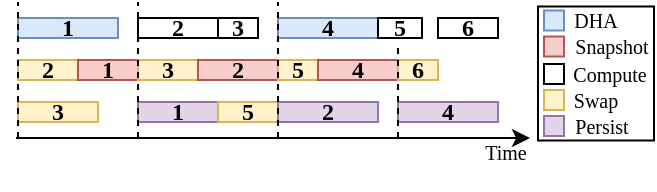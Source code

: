 <mxfile version="24.7.2" type="github">
  <diagram name="第 1 页" id="6jmwY03XSO3npQRhQJKJ">
    <mxGraphModel dx="810" dy="458" grid="1" gridSize="10" guides="1" tooltips="1" connect="1" arrows="1" fold="1" page="1" pageScale="1" pageWidth="827" pageHeight="1169" math="0" shadow="0">
      <root>
        <mxCell id="0" />
        <mxCell id="1" parent="0" />
        <mxCell id="NZZuno2mVVYI2pTD-jRh-1" value="" style="rounded=0;whiteSpace=wrap;html=1;" parent="1" vertex="1">
          <mxGeometry x="548" y="134.25" width="58" height="67" as="geometry" />
        </mxCell>
        <mxCell id="5TXTgct5jN2t5OzSRrQ--1" value="1" style="whiteSpace=wrap;fillColor=#dae8fc;fontSize=12;fillStyle=auto;strokeWidth=1;strokeColor=#6c8ebf;fontFamily=Times New Roman;fontStyle=1" parent="1" vertex="1">
          <mxGeometry x="288" y="140" width="50" height="10" as="geometry" />
        </mxCell>
        <mxCell id="5TXTgct5jN2t5OzSRrQ--2" value="2" style="whiteSpace=wrap;fontSize=12;fontFamily=Times New Roman;fontStyle=1" parent="1" vertex="1">
          <mxGeometry x="348" y="140" width="40" height="10" as="geometry" />
        </mxCell>
        <mxCell id="5TXTgct5jN2t5OzSRrQ--3" value="4" style="whiteSpace=wrap;fillColor=#dae8fc;fontSize=12;fontFamily=Times New Roman;fontStyle=1;strokeColor=#6c8ebf;" parent="1" vertex="1">
          <mxGeometry x="418" y="140" width="50" height="10" as="geometry" />
        </mxCell>
        <mxCell id="5TXTgct5jN2t5OzSRrQ--5" value="2" style="whiteSpace=wrap;fillColor=#fff2cc;fontSize=12;fontFamily=Times New Roman;fontStyle=1;strokeColor=#d6b656;" parent="1" vertex="1">
          <mxGeometry x="288" y="161" width="30" height="10" as="geometry" />
        </mxCell>
        <mxCell id="5TXTgct5jN2t5OzSRrQ--8" value="1" style="whiteSpace=wrap;fillColor=#f8cecc;fontSize=12;fontFamily=Times New Roman;fontStyle=1;strokeColor=#b85450;" parent="1" vertex="1">
          <mxGeometry x="318" y="161" width="30" height="10" as="geometry" />
        </mxCell>
        <mxCell id="5TXTgct5jN2t5OzSRrQ--21" value="" style="whiteSpace=wrap;html=1;aspect=fixed;fillColor=#f8cecc;fontFamily=Times New Roman;strokeColor=#b85450;" parent="1" vertex="1">
          <mxGeometry x="551" y="149.25" width="10" height="10" as="geometry" />
        </mxCell>
        <mxCell id="5TXTgct5jN2t5OzSRrQ--26" value="&lt;span style=&quot;font-size: 10px;&quot;&gt;Snapshot&lt;/span&gt;" style="text;html=1;align=center;verticalAlign=middle;whiteSpace=wrap;rounded=0;fontFamily=Times New Roman;" parent="1" vertex="1">
          <mxGeometry x="565" y="149.25" width="40" height="10" as="geometry" />
        </mxCell>
        <mxCell id="5TXTgct5jN2t5OzSRrQ--28" value="3" style="whiteSpace=wrap;fillColor=#fff2cc;fontSize=12;fontFamily=Times New Roman;fontStyle=1;strokeColor=#d6b656;" parent="1" vertex="1">
          <mxGeometry x="348" y="161" width="30" height="10" as="geometry" />
        </mxCell>
        <mxCell id="5TXTgct5jN2t5OzSRrQ--29" value="1" style="whiteSpace=wrap;fillColor=#e1d5e7;fontSize=12;fontFamily=Times New Roman;fontStyle=1;strokeColor=#9673a6;" parent="1" vertex="1">
          <mxGeometry x="348" y="182" width="40" height="10" as="geometry" />
        </mxCell>
        <mxCell id="5TXTgct5jN2t5OzSRrQ--30" value="3" style="whiteSpace=wrap;fontSize=12;fontFamily=Times New Roman;fontStyle=1" parent="1" vertex="1">
          <mxGeometry x="388" y="140" width="20" height="10" as="geometry" />
        </mxCell>
        <mxCell id="5TXTgct5jN2t5OzSRrQ--31" value="2" style="whiteSpace=wrap;fillColor=#f8cecc;fontSize=12;fontFamily=Times New Roman;fontStyle=1;strokeColor=#b85450;" parent="1" vertex="1">
          <mxGeometry x="378" y="161" width="40" height="10" as="geometry" />
        </mxCell>
        <mxCell id="5TXTgct5jN2t5OzSRrQ--33" value="" style="whiteSpace=wrap;html=1;aspect=fixed;fillColor=#dae8fc;strokeColor=#6c8ebf;fontFamily=Times New Roman;" parent="1" vertex="1">
          <mxGeometry x="551" y="136.25" width="10" height="10" as="geometry" />
        </mxCell>
        <mxCell id="5TXTgct5jN2t5OzSRrQ--34" value="&lt;font style=&quot;font-size: 10px;&quot;&gt;DHA&lt;/font&gt;" style="text;html=1;align=center;verticalAlign=middle;whiteSpace=wrap;rounded=0;fontFamily=Times New Roman;" parent="1" vertex="1">
          <mxGeometry x="567" y="136.25" width="20" height="10" as="geometry" />
        </mxCell>
        <mxCell id="5TXTgct5jN2t5OzSRrQ--35" value="5" style="whiteSpace=wrap;fillColor=#fff2cc;fontSize=12;fontFamily=Times New Roman;fontStyle=1;strokeColor=#d6b656;" parent="1" vertex="1">
          <mxGeometry x="388" y="182" width="30" height="10" as="geometry" />
        </mxCell>
        <mxCell id="5TXTgct5jN2t5OzSRrQ--36" value="3" style="whiteSpace=wrap;fillColor=#fff2cc;fontSize=12;fontFamily=Times New Roman;fontStyle=1;strokeColor=#d6b656;" parent="1" vertex="1">
          <mxGeometry x="288" y="182" width="40" height="10" as="geometry" />
        </mxCell>
        <mxCell id="5TXTgct5jN2t5OzSRrQ--38" value="2" style="whiteSpace=wrap;fillColor=#e1d5e7;fontSize=12;fontFamily=Times New Roman;fontStyle=1;strokeColor=#9673a6;" parent="1" vertex="1">
          <mxGeometry x="418" y="182" width="50" height="10" as="geometry" />
        </mxCell>
        <mxCell id="5TXTgct5jN2t5OzSRrQ--44" value="5" style="whiteSpace=wrap;fillColor=#fff2cc;fontSize=12;fontFamily=Times New Roman;fontStyle=1;strokeColor=#d6b656;" parent="1" vertex="1">
          <mxGeometry x="418" y="161" width="20" height="10" as="geometry" />
        </mxCell>
        <mxCell id="5TXTgct5jN2t5OzSRrQ--45" value="4" style="whiteSpace=wrap;fillColor=#f8cecc;fontSize=12;fontFamily=Times New Roman;fontStyle=1;strokeColor=#b85450;" parent="1" vertex="1">
          <mxGeometry x="438" y="161" width="40" height="10" as="geometry" />
        </mxCell>
        <mxCell id="tGl6n2Ff8LUNgd3iXF76-1" value="" style="endArrow=classic;html=1;rounded=0;" edge="1" parent="1">
          <mxGeometry width="50" height="50" relative="1" as="geometry">
            <mxPoint x="287" y="200" as="sourcePoint" />
            <mxPoint x="544" y="200.04" as="targetPoint" />
          </mxGeometry>
        </mxCell>
        <mxCell id="tGl6n2Ff8LUNgd3iXF76-2" value="&lt;p style=&quot;line-height: 100%;&quot;&gt;&lt;font style=&quot;font-size: 10px;&quot;&gt;Time&lt;/font&gt;&lt;/p&gt;" style="text;html=1;align=center;verticalAlign=middle;whiteSpace=wrap;rounded=0;fontFamily=Times New Roman;" vertex="1" parent="1">
          <mxGeometry x="507" y="202.25" width="50" height="10" as="geometry" />
        </mxCell>
        <mxCell id="tGl6n2Ff8LUNgd3iXF76-3" value="" style="whiteSpace=wrap;html=1;aspect=fixed;fontFamily=Times New Roman;" vertex="1" parent="1">
          <mxGeometry x="551" y="163" width="10" height="10" as="geometry" />
        </mxCell>
        <mxCell id="tGl6n2Ff8LUNgd3iXF76-4" value="" style="whiteSpace=wrap;html=1;aspect=fixed;fillColor=#fff2cc;fontFamily=Times New Roman;strokeColor=#d6b656;" vertex="1" parent="1">
          <mxGeometry x="551" y="176" width="10" height="10" as="geometry" />
        </mxCell>
        <mxCell id="tGl6n2Ff8LUNgd3iXF76-5" value="" style="whiteSpace=wrap;html=1;aspect=fixed;fillColor=#e1d5e7;fontFamily=Times New Roman;strokeColor=#9673a6;" vertex="1" parent="1">
          <mxGeometry x="551" y="189" width="10" height="10" as="geometry" />
        </mxCell>
        <mxCell id="tGl6n2Ff8LUNgd3iXF76-6" value="&lt;font style=&quot;font-size: 10px;&quot;&gt;Compute&lt;/font&gt;" style="text;html=1;align=center;verticalAlign=middle;whiteSpace=wrap;rounded=0;fontFamily=Times New Roman;" vertex="1" parent="1">
          <mxGeometry x="564" y="163" width="40" height="10" as="geometry" />
        </mxCell>
        <mxCell id="tGl6n2Ff8LUNgd3iXF76-7" value="&lt;font style=&quot;font-size: 10px;&quot;&gt;Swap&lt;/font&gt;" style="text;html=1;align=center;verticalAlign=middle;whiteSpace=wrap;rounded=0;fontFamily=Times New Roman;" vertex="1" parent="1">
          <mxGeometry x="567" y="176" width="20" height="10" as="geometry" />
        </mxCell>
        <mxCell id="tGl6n2Ff8LUNgd3iXF76-8" value="&lt;font style=&quot;font-size: 10px;&quot;&gt;Persist&lt;/font&gt;" style="text;html=1;align=center;verticalAlign=middle;whiteSpace=wrap;rounded=0;fontFamily=Times New Roman;" vertex="1" parent="1">
          <mxGeometry x="565" y="189" width="30" height="10" as="geometry" />
        </mxCell>
        <mxCell id="tGl6n2Ff8LUNgd3iXF76-10" value="" style="endArrow=none;html=1;rounded=0;dashed=1;" edge="1" parent="1">
          <mxGeometry width="50" height="50" relative="1" as="geometry">
            <mxPoint x="348" y="200" as="sourcePoint" />
            <mxPoint x="348" y="132" as="targetPoint" />
          </mxGeometry>
        </mxCell>
        <mxCell id="tGl6n2Ff8LUNgd3iXF76-11" value="" style="endArrow=none;html=1;rounded=0;dashed=1;" edge="1" parent="1">
          <mxGeometry width="50" height="50" relative="1" as="geometry">
            <mxPoint x="418" y="200" as="sourcePoint" />
            <mxPoint x="418" y="132" as="targetPoint" />
          </mxGeometry>
        </mxCell>
        <mxCell id="tGl6n2Ff8LUNgd3iXF76-12" value="4" style="whiteSpace=wrap;fillColor=#e1d5e7;fontSize=12;fontFamily=Times New Roman;fontStyle=1;strokeColor=#9673a6;" vertex="1" parent="1">
          <mxGeometry x="478" y="182" width="50" height="10" as="geometry" />
        </mxCell>
        <mxCell id="tGl6n2Ff8LUNgd3iXF76-13" value="5" style="whiteSpace=wrap;fontSize=12;fontFamily=Times New Roman;fontStyle=1;" vertex="1" parent="1">
          <mxGeometry x="468" y="140" width="22" height="10" as="geometry" />
        </mxCell>
        <mxCell id="tGl6n2Ff8LUNgd3iXF76-14" value="6" style="whiteSpace=wrap;fillColor=#fff2cc;fontSize=12;fontFamily=Times New Roman;fontStyle=1;strokeColor=#d6b656;" vertex="1" parent="1">
          <mxGeometry x="478" y="161" width="20" height="10" as="geometry" />
        </mxCell>
        <mxCell id="tGl6n2Ff8LUNgd3iXF76-15" value="6" style="whiteSpace=wrap;fontSize=12;fontFamily=Times New Roman;fontStyle=1;" vertex="1" parent="1">
          <mxGeometry x="498" y="140" width="30" height="10" as="geometry" />
        </mxCell>
        <mxCell id="tGl6n2Ff8LUNgd3iXF76-16" value="" style="endArrow=none;html=1;rounded=0;dashed=1;" edge="1" parent="1">
          <mxGeometry width="50" height="50" relative="1" as="geometry">
            <mxPoint x="478" y="200" as="sourcePoint" />
            <mxPoint x="478" y="155" as="targetPoint" />
          </mxGeometry>
        </mxCell>
        <mxCell id="tGl6n2Ff8LUNgd3iXF76-17" value="" style="endArrow=none;html=1;rounded=0;dashed=1;" edge="1" parent="1">
          <mxGeometry width="50" height="50" relative="1" as="geometry">
            <mxPoint x="288" y="200" as="sourcePoint" />
            <mxPoint x="288" y="132" as="targetPoint" />
          </mxGeometry>
        </mxCell>
      </root>
    </mxGraphModel>
  </diagram>
</mxfile>

